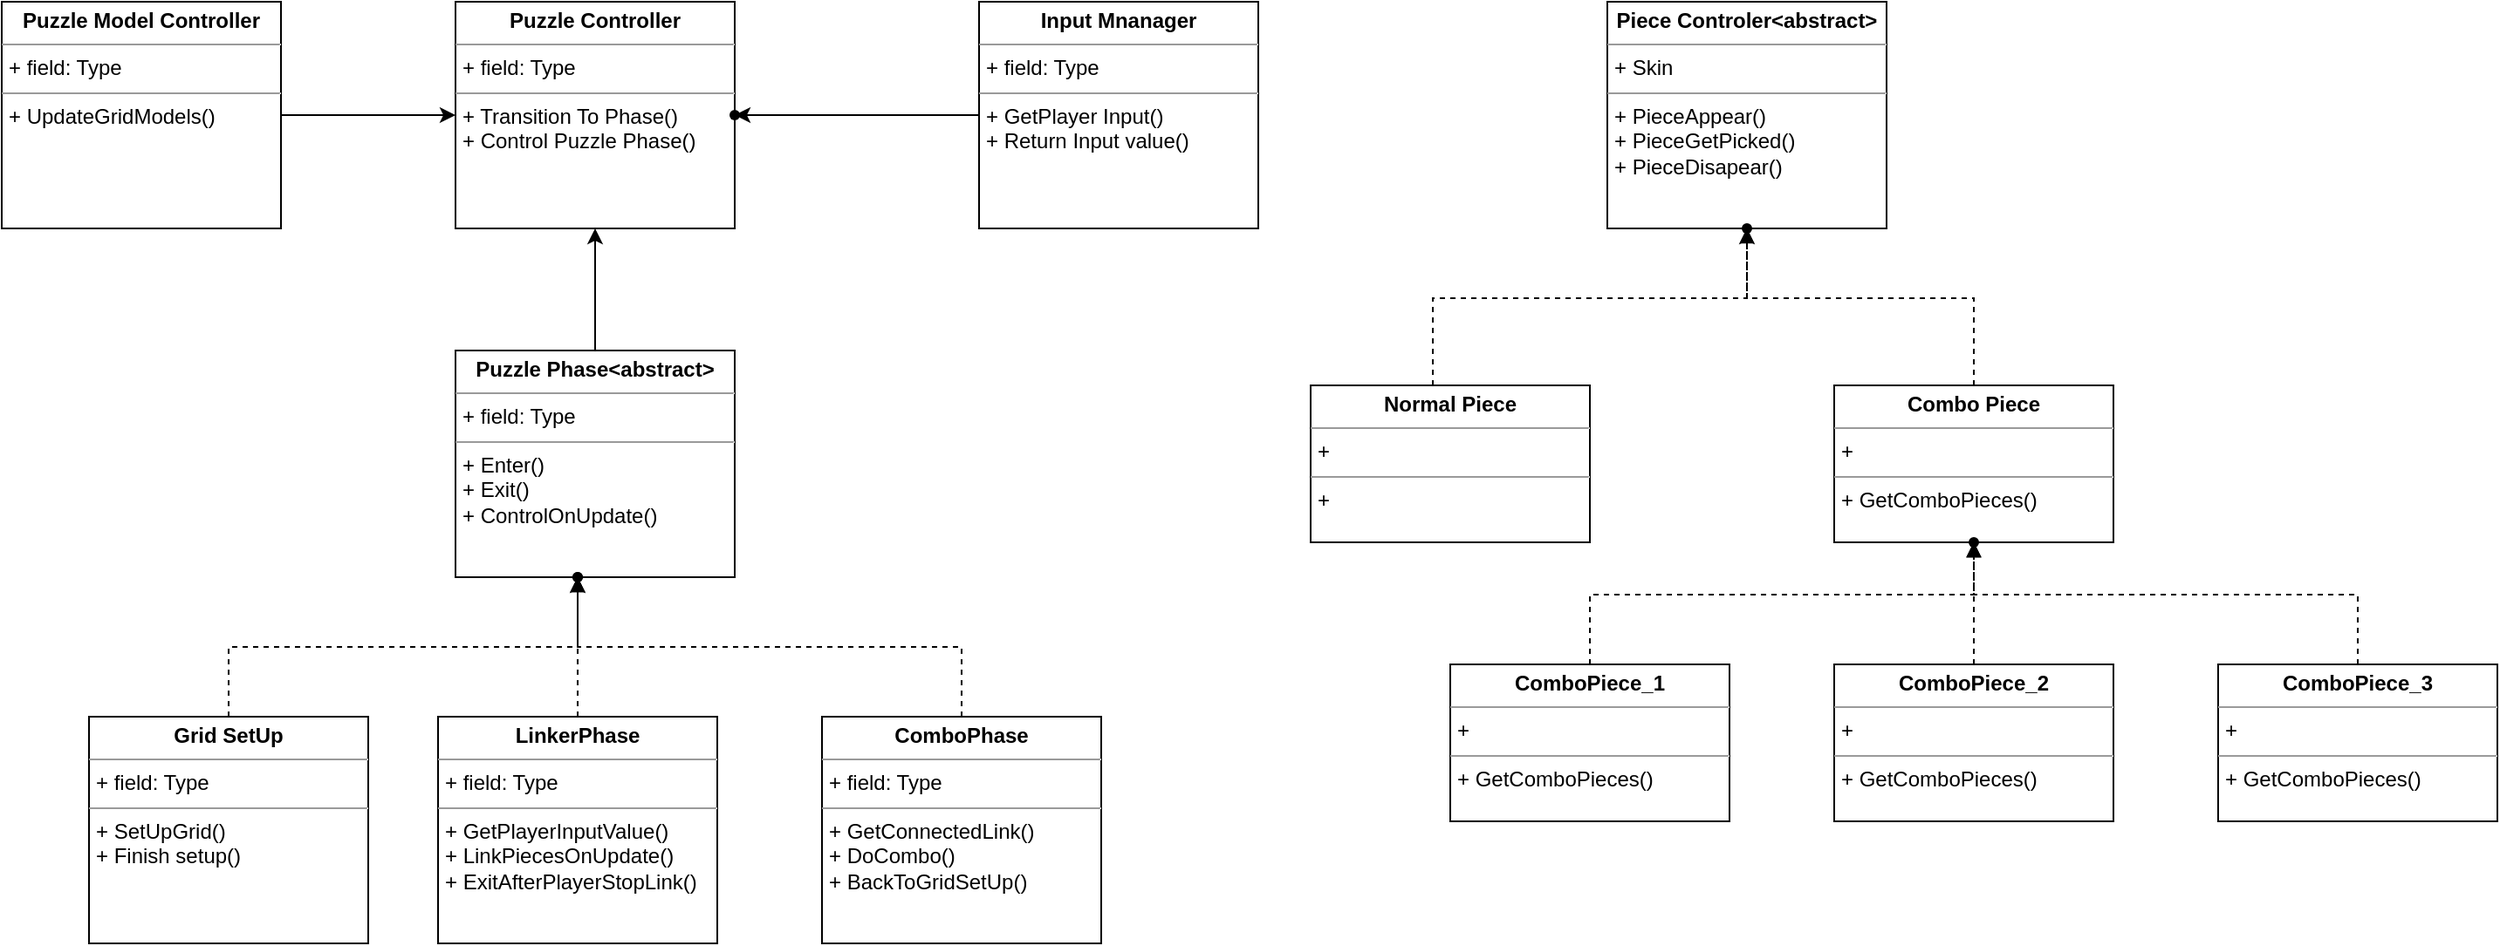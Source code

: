 <mxfile version="21.7.5" type="github">
  <diagram name="Page-1" id="B4IJdUnIMqvXH8T-eNkj">
    <mxGraphModel dx="1493" dy="875" grid="1" gridSize="10" guides="1" tooltips="1" connect="1" arrows="1" fold="1" page="1" pageScale="1" pageWidth="850" pageHeight="1100" math="0" shadow="0">
      <root>
        <mxCell id="0" />
        <mxCell id="1" parent="0" />
        <mxCell id="3ivmY9kEyX9AKv_4hr1T-1" value="&lt;p style=&quot;margin:0px;margin-top:4px;text-align:center;&quot;&gt;&lt;b&gt;Puzzle Controller&lt;/b&gt;&lt;/p&gt;&lt;hr size=&quot;1&quot;&gt;&lt;p style=&quot;margin:0px;margin-left:4px;&quot;&gt;+ field: Type&lt;/p&gt;&lt;hr size=&quot;1&quot;&gt;&lt;p style=&quot;margin:0px;margin-left:4px;&quot;&gt;+ Transition To Phase()&lt;/p&gt;&lt;p style=&quot;margin:0px;margin-left:4px;&quot;&gt;+ Control Puzzle Phase()&lt;/p&gt;&lt;p style=&quot;margin:0px;margin-left:4px;&quot;&gt;&lt;br&gt;&lt;/p&gt;&lt;p style=&quot;margin:0px;margin-left:4px;&quot;&gt;&lt;br&gt;&lt;/p&gt;" style="verticalAlign=top;align=left;overflow=fill;fontSize=12;fontFamily=Helvetica;html=1;whiteSpace=wrap;" vertex="1" parent="1">
          <mxGeometry x="340" y="310" width="160" height="130" as="geometry" />
        </mxCell>
        <mxCell id="3ivmY9kEyX9AKv_4hr1T-25" value="" style="edgeStyle=orthogonalEdgeStyle;rounded=0;orthogonalLoop=1;jettySize=auto;html=1;" edge="1" parent="1" source="3ivmY9kEyX9AKv_4hr1T-2" target="3ivmY9kEyX9AKv_4hr1T-1">
          <mxGeometry relative="1" as="geometry" />
        </mxCell>
        <mxCell id="3ivmY9kEyX9AKv_4hr1T-2" value="&lt;p style=&quot;margin:0px;margin-top:4px;text-align:center;&quot;&gt;&lt;b&gt;Puzzle Phase&amp;lt;abstract&amp;gt;&lt;/b&gt;&lt;/p&gt;&lt;hr size=&quot;1&quot;&gt;&lt;p style=&quot;margin:0px;margin-left:4px;&quot;&gt;+ field: Type&lt;/p&gt;&lt;hr size=&quot;1&quot;&gt;&lt;p style=&quot;margin:0px;margin-left:4px;&quot;&gt;+ Enter()&lt;/p&gt;&lt;p style=&quot;margin:0px;margin-left:4px;&quot;&gt;+ Exit()&lt;/p&gt;&lt;p style=&quot;margin:0px;margin-left:4px;&quot;&gt;+ ControlOnUpdate()&lt;/p&gt;&lt;p style=&quot;margin:0px;margin-left:4px;&quot;&gt;&lt;br&gt;&lt;/p&gt;&lt;p style=&quot;margin:0px;margin-left:4px;&quot;&gt;&lt;br&gt;&lt;/p&gt;" style="verticalAlign=top;align=left;overflow=fill;fontSize=12;fontFamily=Helvetica;html=1;whiteSpace=wrap;" vertex="1" parent="1">
          <mxGeometry x="340" y="510" width="160" height="130" as="geometry" />
        </mxCell>
        <mxCell id="3ivmY9kEyX9AKv_4hr1T-21" value="" style="edgeStyle=orthogonalEdgeStyle;rounded=0;orthogonalLoop=1;jettySize=auto;html=1;dashed=1;" edge="1" parent="1" source="3ivmY9kEyX9AKv_4hr1T-3" target="3ivmY9kEyX9AKv_4hr1T-20">
          <mxGeometry relative="1" as="geometry">
            <Array as="points">
              <mxPoint x="210" y="680" />
              <mxPoint x="410" y="680" />
            </Array>
          </mxGeometry>
        </mxCell>
        <mxCell id="3ivmY9kEyX9AKv_4hr1T-3" value="&lt;p style=&quot;margin:0px;margin-top:4px;text-align:center;&quot;&gt;&lt;b&gt;Grid SetUp&lt;/b&gt;&lt;/p&gt;&lt;hr size=&quot;1&quot;&gt;&lt;p style=&quot;margin:0px;margin-left:4px;&quot;&gt;+ field: Type&lt;/p&gt;&lt;hr size=&quot;1&quot;&gt;&lt;p style=&quot;margin:0px;margin-left:4px;&quot;&gt;+ SetUpGrid()&lt;/p&gt;&lt;p style=&quot;margin:0px;margin-left:4px;&quot;&gt;+ Finish setup()&lt;/p&gt;&lt;p style=&quot;margin:0px;margin-left:4px;&quot;&gt;&lt;br&gt;&lt;/p&gt;&lt;p style=&quot;margin:0px;margin-left:4px;&quot;&gt;&lt;br&gt;&lt;/p&gt;" style="verticalAlign=top;align=left;overflow=fill;fontSize=12;fontFamily=Helvetica;html=1;whiteSpace=wrap;" vertex="1" parent="1">
          <mxGeometry x="130" y="720" width="160" height="130" as="geometry" />
        </mxCell>
        <mxCell id="3ivmY9kEyX9AKv_4hr1T-36" value="" style="edgeStyle=orthogonalEdgeStyle;rounded=0;orthogonalLoop=1;jettySize=auto;html=1;" edge="1" parent="1" source="3ivmY9kEyX9AKv_4hr1T-5" target="3ivmY9kEyX9AKv_4hr1T-35">
          <mxGeometry relative="1" as="geometry" />
        </mxCell>
        <mxCell id="3ivmY9kEyX9AKv_4hr1T-5" value="&lt;p style=&quot;margin:0px;margin-top:4px;text-align:center;&quot;&gt;&lt;b&gt;Input Mnanager&lt;/b&gt;&lt;/p&gt;&lt;hr size=&quot;1&quot;&gt;&lt;p style=&quot;margin:0px;margin-left:4px;&quot;&gt;+ field: Type&lt;/p&gt;&lt;hr size=&quot;1&quot;&gt;&lt;p style=&quot;margin:0px;margin-left:4px;&quot;&gt;+ GetPlayer Input()&lt;/p&gt;&lt;p style=&quot;margin:0px;margin-left:4px;&quot;&gt;+ Return Input value()&lt;/p&gt;&lt;p style=&quot;margin:0px;margin-left:4px;&quot;&gt;&lt;br&gt;&lt;/p&gt;&lt;p style=&quot;margin:0px;margin-left:4px;&quot;&gt;&lt;br&gt;&lt;/p&gt;" style="verticalAlign=top;align=left;overflow=fill;fontSize=12;fontFamily=Helvetica;html=1;whiteSpace=wrap;" vertex="1" parent="1">
          <mxGeometry x="640" y="310" width="160" height="130" as="geometry" />
        </mxCell>
        <mxCell id="3ivmY9kEyX9AKv_4hr1T-22" value="" style="edgeStyle=orthogonalEdgeStyle;rounded=0;orthogonalLoop=1;jettySize=auto;html=1;endArrow=block;endFill=1;dashed=1;" edge="1" parent="1" source="3ivmY9kEyX9AKv_4hr1T-8" target="3ivmY9kEyX9AKv_4hr1T-20">
          <mxGeometry relative="1" as="geometry" />
        </mxCell>
        <mxCell id="3ivmY9kEyX9AKv_4hr1T-8" value="&lt;p style=&quot;margin:0px;margin-top:4px;text-align:center;&quot;&gt;&lt;b&gt;LinkerPhase&lt;/b&gt;&lt;/p&gt;&lt;hr size=&quot;1&quot;&gt;&lt;p style=&quot;margin:0px;margin-left:4px;&quot;&gt;+ field: Type&lt;/p&gt;&lt;hr size=&quot;1&quot;&gt;&lt;p style=&quot;margin:0px;margin-left:4px;&quot;&gt;+ GetPlayerInputValue()&lt;/p&gt;&lt;p style=&quot;margin:0px;margin-left:4px;&quot;&gt;+ LinkPiecesOnUpdate()&lt;/p&gt;&lt;p style=&quot;margin:0px;margin-left:4px;&quot;&gt;+ ExitAfterPlayerStopLink()&lt;/p&gt;&lt;p style=&quot;margin:0px;margin-left:4px;&quot;&gt;&lt;br&gt;&lt;/p&gt;&lt;p style=&quot;margin:0px;margin-left:4px;&quot;&gt;&lt;br&gt;&lt;/p&gt;" style="verticalAlign=top;align=left;overflow=fill;fontSize=12;fontFamily=Helvetica;html=1;whiteSpace=wrap;" vertex="1" parent="1">
          <mxGeometry x="330" y="720" width="160" height="130" as="geometry" />
        </mxCell>
        <mxCell id="3ivmY9kEyX9AKv_4hr1T-24" value="" style="edgeStyle=orthogonalEdgeStyle;rounded=0;orthogonalLoop=1;jettySize=auto;html=1;endArrow=block;endFill=1;dashed=1;" edge="1" parent="1" source="3ivmY9kEyX9AKv_4hr1T-10" target="3ivmY9kEyX9AKv_4hr1T-23">
          <mxGeometry relative="1" as="geometry">
            <Array as="points">
              <mxPoint x="630" y="680" />
              <mxPoint x="410" y="680" />
            </Array>
          </mxGeometry>
        </mxCell>
        <mxCell id="3ivmY9kEyX9AKv_4hr1T-10" value="&lt;p style=&quot;margin:0px;margin-top:4px;text-align:center;&quot;&gt;&lt;b&gt;ComboPhase&lt;/b&gt;&lt;/p&gt;&lt;hr size=&quot;1&quot;&gt;&lt;p style=&quot;margin:0px;margin-left:4px;&quot;&gt;+ field: Type&lt;/p&gt;&lt;hr size=&quot;1&quot;&gt;&lt;p style=&quot;margin:0px;margin-left:4px;&quot;&gt;+ GetConnectedLink()&lt;/p&gt;&lt;p style=&quot;margin:0px;margin-left:4px;&quot;&gt;+ DoCombo()&lt;/p&gt;&lt;p style=&quot;margin:0px;margin-left:4px;&quot;&gt;+ BackToGridSetUp()&lt;/p&gt;&lt;p style=&quot;margin:0px;margin-left:4px;&quot;&gt;&lt;br&gt;&lt;/p&gt;&lt;p style=&quot;margin:0px;margin-left:4px;&quot;&gt;&lt;br&gt;&lt;/p&gt;" style="verticalAlign=top;align=left;overflow=fill;fontSize=12;fontFamily=Helvetica;html=1;whiteSpace=wrap;" vertex="1" parent="1">
          <mxGeometry x="550" y="720" width="160" height="130" as="geometry" />
        </mxCell>
        <mxCell id="3ivmY9kEyX9AKv_4hr1T-12" value="&lt;p style=&quot;margin:0px;margin-top:4px;text-align:center;&quot;&gt;&lt;b&gt;Piece Controler&amp;lt;abstract&amp;gt;&lt;/b&gt;&lt;/p&gt;&lt;hr size=&quot;1&quot;&gt;&lt;p style=&quot;margin:0px;margin-left:4px;&quot;&gt;+ Skin&lt;/p&gt;&lt;hr size=&quot;1&quot;&gt;&lt;p style=&quot;margin:0px;margin-left:4px;&quot;&gt;+ PieceAppear()&lt;/p&gt;&lt;p style=&quot;margin:0px;margin-left:4px;&quot;&gt;+ PieceGetPicked()&lt;/p&gt;&lt;p style=&quot;margin:0px;margin-left:4px;&quot;&gt;+ PieceDisapear()&lt;/p&gt;&lt;p style=&quot;margin:0px;margin-left:4px;&quot;&gt;&lt;br&gt;&lt;/p&gt;&lt;p style=&quot;margin:0px;margin-left:4px;&quot;&gt;&lt;br&gt;&lt;/p&gt;" style="verticalAlign=top;align=left;overflow=fill;fontSize=12;fontFamily=Helvetica;html=1;whiteSpace=wrap;" vertex="1" parent="1">
          <mxGeometry x="1000" y="310" width="160" height="130" as="geometry" />
        </mxCell>
        <mxCell id="3ivmY9kEyX9AKv_4hr1T-19" value="" style="edgeStyle=orthogonalEdgeStyle;rounded=0;orthogonalLoop=1;jettySize=auto;html=1;dashed=1;" edge="1" parent="1" source="3ivmY9kEyX9AKv_4hr1T-13" target="3ivmY9kEyX9AKv_4hr1T-12">
          <mxGeometry relative="1" as="geometry">
            <Array as="points">
              <mxPoint x="900" y="480" />
              <mxPoint x="1080" y="480" />
            </Array>
          </mxGeometry>
        </mxCell>
        <mxCell id="3ivmY9kEyX9AKv_4hr1T-13" value="&lt;p style=&quot;margin:0px;margin-top:4px;text-align:center;&quot;&gt;&lt;b&gt;Normal Piece&lt;/b&gt;&lt;/p&gt;&lt;hr size=&quot;1&quot;&gt;&lt;p style=&quot;margin:0px;margin-left:4px;&quot;&gt;+&amp;nbsp;&lt;/p&gt;&lt;hr size=&quot;1&quot;&gt;&lt;p style=&quot;margin:0px;margin-left:4px;&quot;&gt;+&lt;/p&gt;&lt;p style=&quot;margin:0px;margin-left:4px;&quot;&gt;&lt;br&gt;&lt;/p&gt;&lt;p style=&quot;margin:0px;margin-left:4px;&quot;&gt;&lt;br&gt;&lt;/p&gt;" style="verticalAlign=top;align=left;overflow=fill;fontSize=12;fontFamily=Helvetica;html=1;whiteSpace=wrap;" vertex="1" parent="1">
          <mxGeometry x="830" y="530" width="160" height="90" as="geometry" />
        </mxCell>
        <mxCell id="3ivmY9kEyX9AKv_4hr1T-17" value="" style="edgeStyle=orthogonalEdgeStyle;rounded=0;orthogonalLoop=1;jettySize=auto;html=1;endArrow=block;endFill=1;dashed=1;" edge="1" parent="1" source="3ivmY9kEyX9AKv_4hr1T-14" target="3ivmY9kEyX9AKv_4hr1T-16">
          <mxGeometry relative="1" as="geometry">
            <Array as="points">
              <mxPoint x="1210" y="480" />
              <mxPoint x="1080" y="480" />
            </Array>
          </mxGeometry>
        </mxCell>
        <mxCell id="3ivmY9kEyX9AKv_4hr1T-14" value="&lt;p style=&quot;margin:0px;margin-top:4px;text-align:center;&quot;&gt;&lt;b&gt;Combo Piece&lt;/b&gt;&lt;/p&gt;&lt;hr size=&quot;1&quot;&gt;&lt;p style=&quot;margin:0px;margin-left:4px;&quot;&gt;+&amp;nbsp;&lt;/p&gt;&lt;hr size=&quot;1&quot;&gt;&lt;p style=&quot;margin:0px;margin-left:4px;&quot;&gt;+ GetComboPieces()&lt;/p&gt;&lt;p style=&quot;margin:0px;margin-left:4px;&quot;&gt;&lt;br&gt;&lt;/p&gt;&lt;p style=&quot;margin:0px;margin-left:4px;&quot;&gt;&lt;br&gt;&lt;/p&gt;" style="verticalAlign=top;align=left;overflow=fill;fontSize=12;fontFamily=Helvetica;html=1;whiteSpace=wrap;" vertex="1" parent="1">
          <mxGeometry x="1130" y="530" width="160" height="90" as="geometry" />
        </mxCell>
        <mxCell id="3ivmY9kEyX9AKv_4hr1T-15" value="" style="endArrow=block;dashed=1;endFill=0;endSize=12;html=1;rounded=0;exitDx=0;exitDy=0;entryX=0.5;entryY=1;entryDx=0;entryDy=0;" edge="1" parent="1" source="3ivmY9kEyX9AKv_4hr1T-16" target="3ivmY9kEyX9AKv_4hr1T-12">
          <mxGeometry width="160" relative="1" as="geometry">
            <mxPoint x="900" y="480" as="sourcePoint" />
            <mxPoint x="1060" y="480" as="targetPoint" />
          </mxGeometry>
        </mxCell>
        <mxCell id="3ivmY9kEyX9AKv_4hr1T-16" value="" style="shape=waypoint;sketch=0;size=6;pointerEvents=1;points=[];fillColor=default;resizable=0;rotatable=0;perimeter=centerPerimeter;snapToPoint=1;align=left;verticalAlign=top;" vertex="1" parent="1">
          <mxGeometry x="1070" y="430" width="20" height="20" as="geometry" />
        </mxCell>
        <mxCell id="3ivmY9kEyX9AKv_4hr1T-20" value="" style="shape=waypoint;sketch=0;size=6;pointerEvents=1;points=[];fillColor=default;resizable=0;rotatable=0;perimeter=centerPerimeter;snapToPoint=1;align=left;verticalAlign=top;" vertex="1" parent="1">
          <mxGeometry x="400" y="630" width="20" height="20" as="geometry" />
        </mxCell>
        <mxCell id="3ivmY9kEyX9AKv_4hr1T-23" value="" style="shape=waypoint;sketch=0;size=6;pointerEvents=1;points=[];fillColor=default;resizable=0;rotatable=0;perimeter=centerPerimeter;snapToPoint=1;align=left;verticalAlign=top;" vertex="1" parent="1">
          <mxGeometry x="400" y="630" width="20" height="20" as="geometry" />
        </mxCell>
        <mxCell id="3ivmY9kEyX9AKv_4hr1T-29" value="" style="edgeStyle=orthogonalEdgeStyle;rounded=0;orthogonalLoop=1;jettySize=auto;html=1;entryX=0.5;entryY=1;entryDx=0;entryDy=0;endArrow=block;endFill=1;dashed=1;" edge="1" parent="1" source="3ivmY9kEyX9AKv_4hr1T-26" target="3ivmY9kEyX9AKv_4hr1T-14">
          <mxGeometry relative="1" as="geometry">
            <Array as="points">
              <mxPoint x="990" y="650" />
              <mxPoint x="1210" y="650" />
            </Array>
          </mxGeometry>
        </mxCell>
        <mxCell id="3ivmY9kEyX9AKv_4hr1T-26" value="&lt;p style=&quot;margin:0px;margin-top:4px;text-align:center;&quot;&gt;&lt;b&gt;ComboPiece_1&lt;/b&gt;&lt;/p&gt;&lt;hr size=&quot;1&quot;&gt;&lt;p style=&quot;margin:0px;margin-left:4px;&quot;&gt;+&amp;nbsp;&lt;/p&gt;&lt;hr size=&quot;1&quot;&gt;&lt;p style=&quot;margin:0px;margin-left:4px;&quot;&gt;+ GetComboPieces()&lt;/p&gt;&lt;p style=&quot;margin:0px;margin-left:4px;&quot;&gt;&lt;br&gt;&lt;/p&gt;&lt;p style=&quot;margin:0px;margin-left:4px;&quot;&gt;&lt;br&gt;&lt;/p&gt;" style="verticalAlign=top;align=left;overflow=fill;fontSize=12;fontFamily=Helvetica;html=1;whiteSpace=wrap;" vertex="1" parent="1">
          <mxGeometry x="910" y="690" width="160" height="90" as="geometry" />
        </mxCell>
        <mxCell id="3ivmY9kEyX9AKv_4hr1T-30" value="" style="edgeStyle=orthogonalEdgeStyle;rounded=0;orthogonalLoop=1;jettySize=auto;html=1;endArrow=block;endFill=1;dashed=1;" edge="1" parent="1" source="3ivmY9kEyX9AKv_4hr1T-27" target="3ivmY9kEyX9AKv_4hr1T-14">
          <mxGeometry relative="1" as="geometry" />
        </mxCell>
        <mxCell id="3ivmY9kEyX9AKv_4hr1T-27" value="&lt;p style=&quot;margin:0px;margin-top:4px;text-align:center;&quot;&gt;&lt;b&gt;ComboPiece_2&lt;/b&gt;&lt;/p&gt;&lt;hr size=&quot;1&quot;&gt;&lt;p style=&quot;margin:0px;margin-left:4px;&quot;&gt;+&amp;nbsp;&lt;/p&gt;&lt;hr size=&quot;1&quot;&gt;&lt;p style=&quot;margin:0px;margin-left:4px;&quot;&gt;+ GetComboPieces()&lt;/p&gt;&lt;p style=&quot;margin:0px;margin-left:4px;&quot;&gt;&lt;br&gt;&lt;/p&gt;&lt;p style=&quot;margin:0px;margin-left:4px;&quot;&gt;&lt;br&gt;&lt;/p&gt;" style="verticalAlign=top;align=left;overflow=fill;fontSize=12;fontFamily=Helvetica;html=1;whiteSpace=wrap;" vertex="1" parent="1">
          <mxGeometry x="1130" y="690" width="160" height="90" as="geometry" />
        </mxCell>
        <mxCell id="3ivmY9kEyX9AKv_4hr1T-32" value="" style="edgeStyle=orthogonalEdgeStyle;rounded=0;orthogonalLoop=1;jettySize=auto;html=1;endArrow=block;endFill=1;dashed=1;" edge="1" parent="1" source="3ivmY9kEyX9AKv_4hr1T-28" target="3ivmY9kEyX9AKv_4hr1T-31">
          <mxGeometry relative="1" as="geometry">
            <Array as="points">
              <mxPoint x="1430" y="650" />
              <mxPoint x="1210" y="650" />
            </Array>
          </mxGeometry>
        </mxCell>
        <mxCell id="3ivmY9kEyX9AKv_4hr1T-28" value="&lt;p style=&quot;margin:0px;margin-top:4px;text-align:center;&quot;&gt;&lt;b&gt;ComboPiece_3&lt;/b&gt;&lt;/p&gt;&lt;hr size=&quot;1&quot;&gt;&lt;p style=&quot;margin:0px;margin-left:4px;&quot;&gt;+&amp;nbsp;&lt;/p&gt;&lt;hr size=&quot;1&quot;&gt;&lt;p style=&quot;margin:0px;margin-left:4px;&quot;&gt;+ GetComboPieces()&lt;/p&gt;&lt;p style=&quot;margin:0px;margin-left:4px;&quot;&gt;&lt;br&gt;&lt;/p&gt;&lt;p style=&quot;margin:0px;margin-left:4px;&quot;&gt;&lt;br&gt;&lt;/p&gt;" style="verticalAlign=top;align=left;overflow=fill;fontSize=12;fontFamily=Helvetica;html=1;whiteSpace=wrap;" vertex="1" parent="1">
          <mxGeometry x="1350" y="690" width="160" height="90" as="geometry" />
        </mxCell>
        <mxCell id="3ivmY9kEyX9AKv_4hr1T-31" value="" style="shape=waypoint;sketch=0;size=6;pointerEvents=1;points=[];fillColor=default;resizable=0;rotatable=0;perimeter=centerPerimeter;snapToPoint=1;align=left;verticalAlign=top;" vertex="1" parent="1">
          <mxGeometry x="1200" y="610" width="20" height="20" as="geometry" />
        </mxCell>
        <mxCell id="3ivmY9kEyX9AKv_4hr1T-34" value="" style="edgeStyle=orthogonalEdgeStyle;rounded=0;orthogonalLoop=1;jettySize=auto;html=1;" edge="1" parent="1" source="3ivmY9kEyX9AKv_4hr1T-33" target="3ivmY9kEyX9AKv_4hr1T-1">
          <mxGeometry relative="1" as="geometry" />
        </mxCell>
        <mxCell id="3ivmY9kEyX9AKv_4hr1T-33" value="&lt;p style=&quot;margin:0px;margin-top:4px;text-align:center;&quot;&gt;&lt;b&gt;Puzzle Model Controller&lt;/b&gt;&lt;/p&gt;&lt;hr size=&quot;1&quot;&gt;&lt;p style=&quot;margin:0px;margin-left:4px;&quot;&gt;+ field: Type&lt;/p&gt;&lt;hr size=&quot;1&quot;&gt;&lt;p style=&quot;margin:0px;margin-left:4px;&quot;&gt;+ UpdateGridModels()&lt;/p&gt;&lt;p style=&quot;margin:0px;margin-left:4px;&quot;&gt;&lt;br&gt;&lt;/p&gt;&lt;p style=&quot;margin:0px;margin-left:4px;&quot;&gt;&lt;br&gt;&lt;/p&gt;" style="verticalAlign=top;align=left;overflow=fill;fontSize=12;fontFamily=Helvetica;html=1;whiteSpace=wrap;" vertex="1" parent="1">
          <mxGeometry x="80" y="310" width="160" height="130" as="geometry" />
        </mxCell>
        <mxCell id="3ivmY9kEyX9AKv_4hr1T-35" value="" style="shape=waypoint;sketch=0;size=6;pointerEvents=1;points=[];fillColor=default;resizable=0;rotatable=0;perimeter=centerPerimeter;snapToPoint=1;align=left;verticalAlign=top;" vertex="1" parent="1">
          <mxGeometry x="490" y="365" width="20" height="20" as="geometry" />
        </mxCell>
      </root>
    </mxGraphModel>
  </diagram>
</mxfile>
